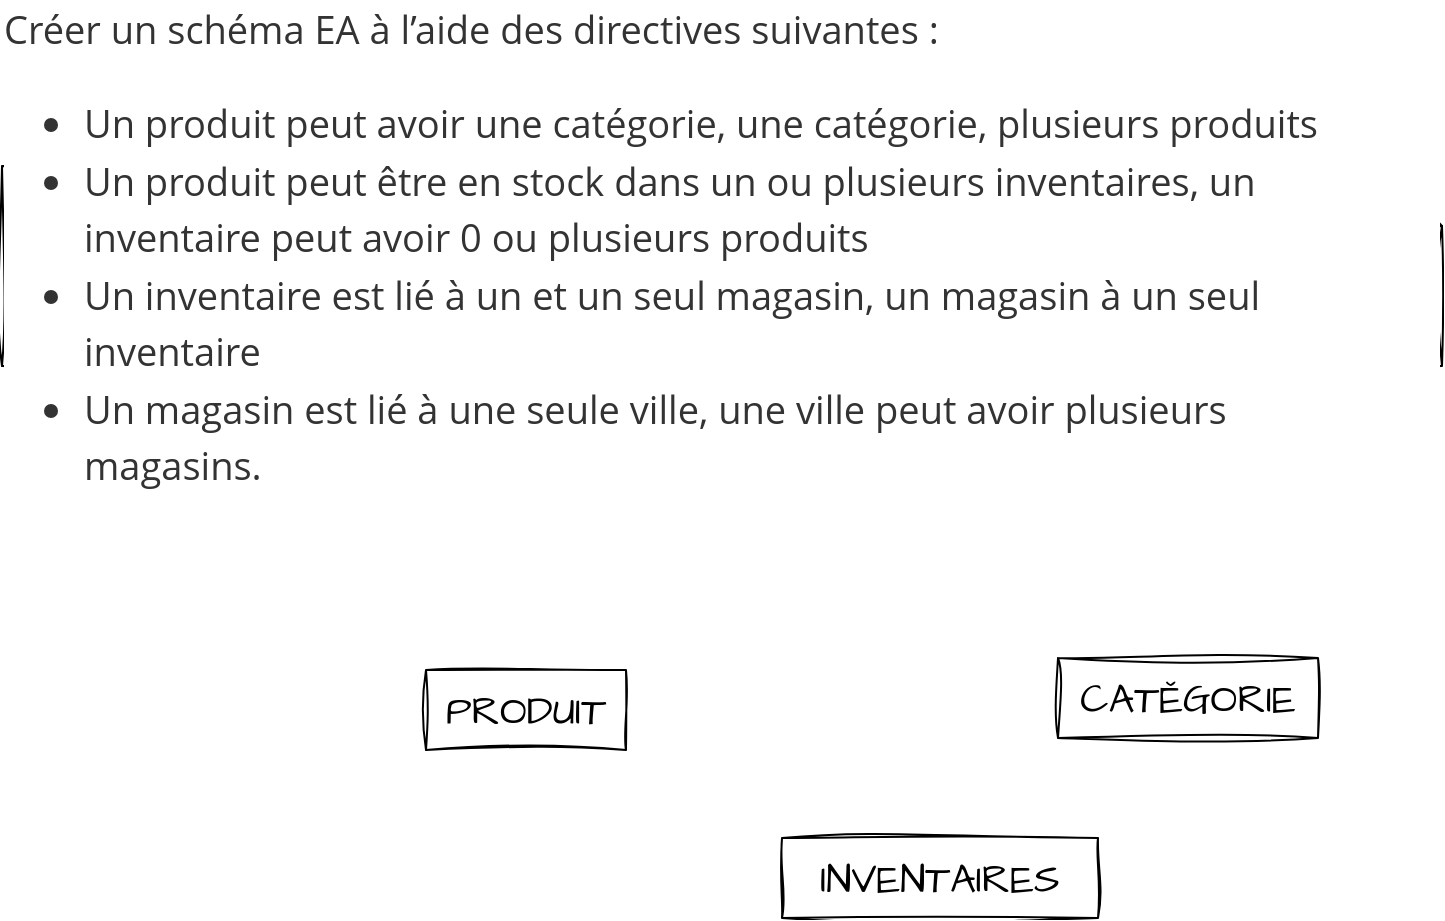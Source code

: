 <mxfile version="23.0.2" type="github">
  <diagram id="R2lEEEUBdFMjLlhIrx00" name="Page-1">
    <mxGraphModel dx="2023" dy="1704" grid="1" gridSize="2" guides="1" tooltips="1" connect="1" arrows="1" fold="1" page="1" pageScale="1" pageWidth="850" pageHeight="1100" math="0" shadow="0" extFonts="Permanent Marker^https://fonts.googleapis.com/css?family=Permanent+Marker">
      <root>
        <mxCell id="0" />
        <mxCell id="1" parent="0" />
        <mxCell id="o3ELeT9XmKpT3e3H9N4E-14" value="&lt;p style=&quot;line-height: 1.5; margin: 0px 0px 0.5em; max-width: 100%; color: rgb(51, 51, 51); font-family: &amp;quot;Open Sans&amp;quot;, Helvetica, Arial, sans-serif; text-align: start; background-color: rgb(255, 255, 255); font-size: 19px;&quot;&gt;&lt;font style=&quot;font-size: 19px;&quot;&gt;Créer un schéma EA à l’aide des directives suivantes :&lt;/font&gt;&lt;/p&gt;&lt;ul style=&quot;padding: 0px 40px; margin: 1em 0px; color: rgb(51, 51, 51); font-family: &amp;quot;Open Sans&amp;quot;, Helvetica, Arial, sans-serif; text-align: start; background-color: rgb(255, 255, 255); font-size: 19px;&quot;&gt;&lt;li style=&quot;line-height: 1.5; list-style-type: inherit;&quot;&gt;&lt;font style=&quot;font-size: 19px;&quot;&gt;Un produit peut avoir une catégorie, une catégorie, plusieurs produits&amp;nbsp;&lt;/font&gt;&lt;/li&gt;&lt;li style=&quot;line-height: 1.5; list-style-type: inherit;&quot;&gt;&lt;font style=&quot;font-size: 19px;&quot;&gt;Un produit peut être en stock dans un ou plusieurs inventaires, un inventaire peut&amp;nbsp;avoir 0 ou plusieurs produits&amp;nbsp;&lt;/font&gt;&lt;/li&gt;&lt;li style=&quot;line-height: 1.5; list-style-type: inherit;&quot;&gt;&lt;font style=&quot;font-size: 19px;&quot;&gt;Un inventaire est lié à un et un seul magasin, un magasin à un seul inventaire&amp;nbsp;&lt;/font&gt;&lt;/li&gt;&lt;li style=&quot;line-height: 1.5; list-style-type: inherit;&quot;&gt;&lt;font style=&quot;font-size: 19px;&quot;&gt;Un magasin est lié à une seule ville, une ville peut avoir plusieurs magasins.&lt;/font&gt;&lt;/li&gt;&lt;/ul&gt;" style="shape=note;whiteSpace=wrap;html=1;backgroundOutline=1;darkOpacity=0.05;sketch=1;hachureGap=4;jiggle=2;curveFitting=1;fontFamily=Architects Daughter;fontSource=https%3A%2F%2Ffonts.googleapis.com%2Fcss%3Ffamily%3DArchitects%2BDaughter;fontSize=20;" vertex="1" parent="1">
          <mxGeometry x="-428" y="-52" width="720" height="100" as="geometry" />
        </mxCell>
        <mxCell id="o3ELeT9XmKpT3e3H9N4E-15" value="PRODUIT" style="whiteSpace=wrap;html=1;align=center;sketch=1;hachureGap=4;jiggle=2;curveFitting=1;fontFamily=Architects Daughter;fontSource=https%3A%2F%2Ffonts.googleapis.com%2Fcss%3Ffamily%3DArchitects%2BDaughter;fontSize=20;" vertex="1" parent="1">
          <mxGeometry x="-216" y="200" width="100" height="40" as="geometry" />
        </mxCell>
        <mxCell id="o3ELeT9XmKpT3e3H9N4E-17" value="CATĚGORIE" style="whiteSpace=wrap;html=1;align=center;sketch=1;hachureGap=4;jiggle=2;curveFitting=1;fontFamily=Architects Daughter;fontSource=https%3A%2F%2Ffonts.googleapis.com%2Fcss%3Ffamily%3DArchitects%2BDaughter;fontSize=20;" vertex="1" parent="1">
          <mxGeometry x="100" y="194" width="130" height="40" as="geometry" />
        </mxCell>
        <mxCell id="o3ELeT9XmKpT3e3H9N4E-19" value="INVENTAIRES" style="whiteSpace=wrap;html=1;align=center;sketch=1;hachureGap=4;jiggle=2;curveFitting=1;fontFamily=Architects Daughter;fontSource=https%3A%2F%2Ffonts.googleapis.com%2Fcss%3Ffamily%3DArchitects%2BDaughter;fontSize=20;" vertex="1" parent="1">
          <mxGeometry x="-38" y="284" width="158" height="40" as="geometry" />
        </mxCell>
      </root>
    </mxGraphModel>
  </diagram>
</mxfile>
